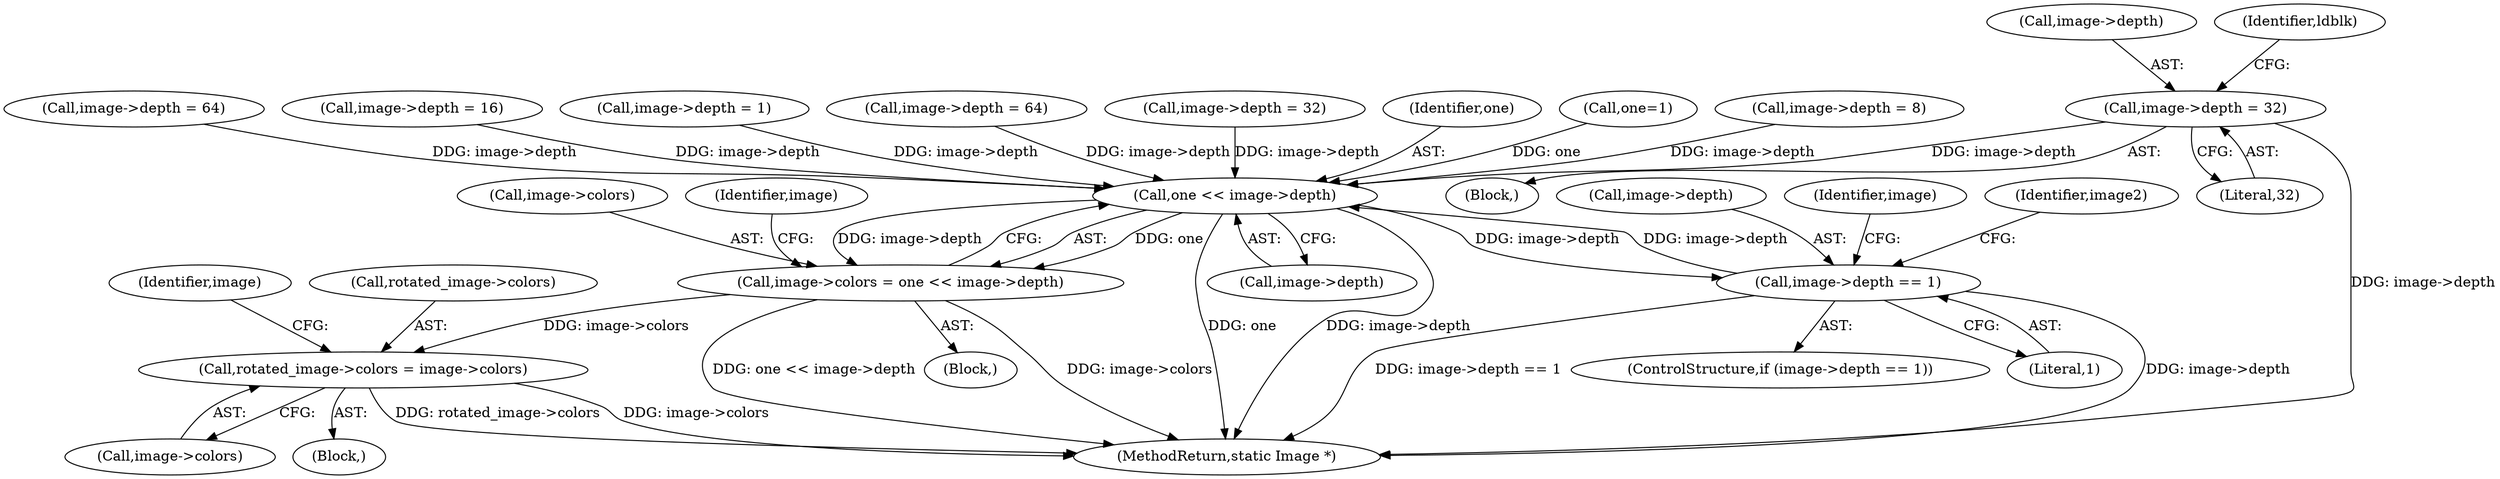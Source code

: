 digraph "0_ImageMagick_437a35e57db5ec078f4a3ccbf71f941276e88430@pointer" {
"1000855" [label="(Call,image->depth = 32)"];
"1001002" [label="(Call,one << image->depth)"];
"1000998" [label="(Call,image->colors = one << image->depth)"];
"1001556" [label="(Call,rotated_image->colors = image->colors)"];
"1001500" [label="(Call,image->depth == 1)"];
"1000859" [label="(Literal,32)"];
"1000894" [label="(Call,image->depth = 32)"];
"1001556" [label="(Call,rotated_image->colors = image->colors)"];
"1001504" [label="(Literal,1)"];
"1001501" [label="(Call,image->depth)"];
"1000998" [label="(Call,image->colors = one << image->depth)"];
"1001507" [label="(Identifier,image)"];
"1000799" [label="(Block,)"];
"1001003" [label="(Identifier,one)"];
"1001529" [label="(Block,)"];
"1001004" [label="(Call,image->depth)"];
"1000856" [label="(Call,image->depth)"];
"1000995" [label="(Call,one=1)"];
"1000817" [label="(Call,image->depth = 8)"];
"1000875" [label="(Call,image->depth = 64)"];
"1000855" [label="(Call,image->depth = 32)"];
"1001011" [label="(Identifier,image)"];
"1000861" [label="(Identifier,ldblk)"];
"1000835" [label="(Call,image->depth = 16)"];
"1001499" [label="(ControlStructure,if (image->depth == 1))"];
"1001560" [label="(Call,image->colors)"];
"1001838" [label="(MethodReturn,static Image *)"];
"1000999" [label="(Call,image->colors)"];
"1001565" [label="(Identifier,image)"];
"1001002" [label="(Call,one << image->depth)"];
"1000412" [label="(Block,)"];
"1001512" [label="(Identifier,image2)"];
"1000811" [label="(Call,image->depth = 1)"];
"1000926" [label="(Call,image->depth = 64)"];
"1001500" [label="(Call,image->depth == 1)"];
"1001557" [label="(Call,rotated_image->colors)"];
"1000855" -> "1000799"  [label="AST: "];
"1000855" -> "1000859"  [label="CFG: "];
"1000856" -> "1000855"  [label="AST: "];
"1000859" -> "1000855"  [label="AST: "];
"1000861" -> "1000855"  [label="CFG: "];
"1000855" -> "1001838"  [label="DDG: image->depth"];
"1000855" -> "1001002"  [label="DDG: image->depth"];
"1001002" -> "1000998"  [label="AST: "];
"1001002" -> "1001004"  [label="CFG: "];
"1001003" -> "1001002"  [label="AST: "];
"1001004" -> "1001002"  [label="AST: "];
"1000998" -> "1001002"  [label="CFG: "];
"1001002" -> "1001838"  [label="DDG: one"];
"1001002" -> "1001838"  [label="DDG: image->depth"];
"1001002" -> "1000998"  [label="DDG: one"];
"1001002" -> "1000998"  [label="DDG: image->depth"];
"1000995" -> "1001002"  [label="DDG: one"];
"1000894" -> "1001002"  [label="DDG: image->depth"];
"1000817" -> "1001002"  [label="DDG: image->depth"];
"1000926" -> "1001002"  [label="DDG: image->depth"];
"1001500" -> "1001002"  [label="DDG: image->depth"];
"1000811" -> "1001002"  [label="DDG: image->depth"];
"1000835" -> "1001002"  [label="DDG: image->depth"];
"1000875" -> "1001002"  [label="DDG: image->depth"];
"1001002" -> "1001500"  [label="DDG: image->depth"];
"1000998" -> "1000412"  [label="AST: "];
"1000999" -> "1000998"  [label="AST: "];
"1001011" -> "1000998"  [label="CFG: "];
"1000998" -> "1001838"  [label="DDG: image->colors"];
"1000998" -> "1001838"  [label="DDG: one << image->depth"];
"1000998" -> "1001556"  [label="DDG: image->colors"];
"1001556" -> "1001529"  [label="AST: "];
"1001556" -> "1001560"  [label="CFG: "];
"1001557" -> "1001556"  [label="AST: "];
"1001560" -> "1001556"  [label="AST: "];
"1001565" -> "1001556"  [label="CFG: "];
"1001556" -> "1001838"  [label="DDG: rotated_image->colors"];
"1001556" -> "1001838"  [label="DDG: image->colors"];
"1001500" -> "1001499"  [label="AST: "];
"1001500" -> "1001504"  [label="CFG: "];
"1001501" -> "1001500"  [label="AST: "];
"1001504" -> "1001500"  [label="AST: "];
"1001507" -> "1001500"  [label="CFG: "];
"1001512" -> "1001500"  [label="CFG: "];
"1001500" -> "1001838"  [label="DDG: image->depth == 1"];
"1001500" -> "1001838"  [label="DDG: image->depth"];
}
